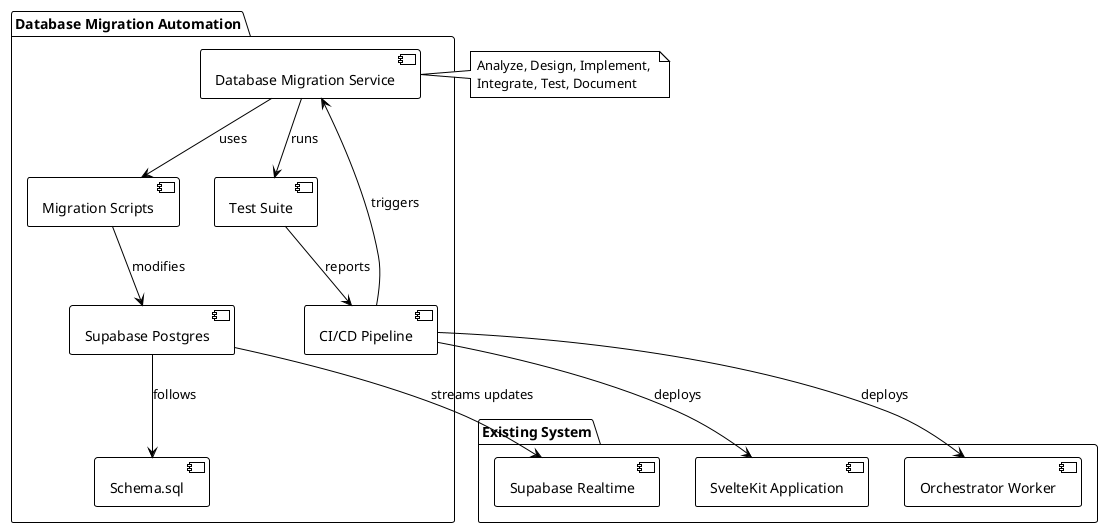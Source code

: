 @startuml
!theme plain

package "Database Migration Automation" {
    [Database Migration Service] as DMS
    [Migration Scripts] as Scripts
    [CI/CD Pipeline] as CICD
    [Supabase Postgres] as Postgres
    [Test Suite] as Tests
    [Schema.sql] as Schema
}

package "Existing System" {
    [Supabase Realtime] as Realtime
    [SvelteKit Application] as SvelteKit
    [Orchestrator Worker] as Worker
}

CICD --> DMS : triggers
DMS --> Scripts : uses
Scripts --> Postgres : modifies
DMS --> Tests : runs
Tests --> CICD : reports
CICD --> SvelteKit : deploys
CICD --> Worker : deploys
Postgres --> Schema : follows
Postgres --> Realtime : streams updates

note right of DMS : Analyze, Design, Implement, \nIntegrate, Test, Document

@enduml